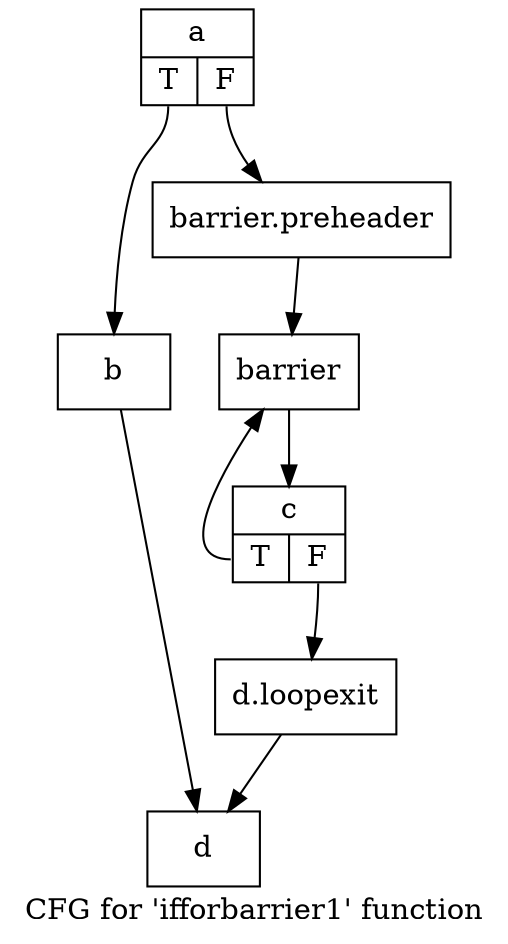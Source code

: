 digraph "CFG for 'ifforbarrier1' function" {
	label="CFG for 'ifforbarrier1' function";

	Node0x23a7110 [shape=record,label="{a|{<s0>T|<s1>F}}"];
	Node0x23a7110:s0 -> Node0x23a71f0;
	Node0x23a7110:s1 -> Node0x23a67a0;
	Node0x23a67a0 [shape=record,label="{barrier.preheader}"];
	Node0x23a67a0 -> Node0x23a6270;
	Node0x23a71f0 [shape=record,label="{b}"];
	Node0x23a71f0 -> Node0x23a6320;
	Node0x23a6270 [shape=record,label="{barrier}"];
	Node0x23a6270 -> Node0x23a5210;
	Node0x23a5210 [shape=record,label="{c|{<s0>T|<s1>F}}"];
	Node0x23a5210:s0 -> Node0x23a6270;
	Node0x23a5210:s1 -> Node0x23a52f0;
	Node0x23a52f0 [shape=record,label="{d.loopexit}"];
	Node0x23a52f0 -> Node0x23a6320;
	Node0x23a6320 [shape=record,label="{d}"];
}
